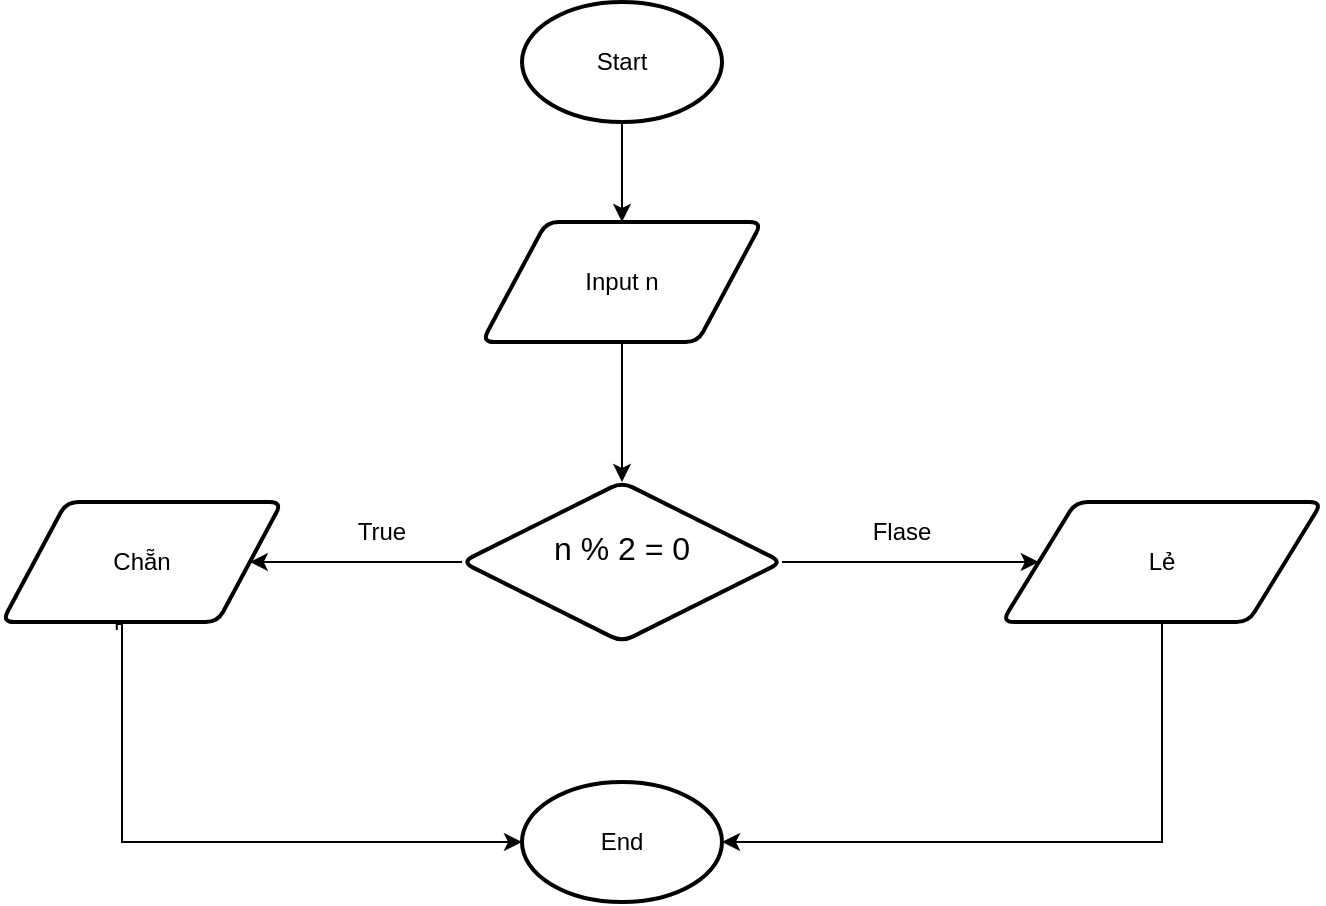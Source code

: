 <mxfile version="28.2.5">
  <diagram name="Trang-1" id="PsLvbpXogJpLWfmkFbIV">
    <mxGraphModel dx="1273" dy="570" grid="1" gridSize="10" guides="1" tooltips="1" connect="1" arrows="1" fold="1" page="1" pageScale="1" pageWidth="3300" pageHeight="4681" math="0" shadow="0">
      <root>
        <mxCell id="0" />
        <mxCell id="1" parent="0" />
        <mxCell id="5FQt6qHdHhDhg6Qdac8G-12" value="" style="edgeStyle=orthogonalEdgeStyle;rounded=0;orthogonalLoop=1;jettySize=auto;html=1;" edge="1" parent="1" source="5FQt6qHdHhDhg6Qdac8G-1" target="5FQt6qHdHhDhg6Qdac8G-2">
          <mxGeometry relative="1" as="geometry" />
        </mxCell>
        <mxCell id="5FQt6qHdHhDhg6Qdac8G-1" value="Start" style="strokeWidth=2;html=1;shape=mxgraph.flowchart.start_1;whiteSpace=wrap;" vertex="1" parent="1">
          <mxGeometry x="460" y="110" width="100" height="60" as="geometry" />
        </mxCell>
        <mxCell id="5FQt6qHdHhDhg6Qdac8G-4" value="" style="edgeStyle=orthogonalEdgeStyle;rounded=0;orthogonalLoop=1;jettySize=auto;html=1;" edge="1" parent="1" source="5FQt6qHdHhDhg6Qdac8G-2" target="5FQt6qHdHhDhg6Qdac8G-3">
          <mxGeometry relative="1" as="geometry" />
        </mxCell>
        <mxCell id="5FQt6qHdHhDhg6Qdac8G-2" value="Input n" style="shape=parallelogram;html=1;strokeWidth=2;perimeter=parallelogramPerimeter;whiteSpace=wrap;rounded=1;arcSize=12;size=0.23;" vertex="1" parent="1">
          <mxGeometry x="440" y="220" width="140" height="60" as="geometry" />
        </mxCell>
        <mxCell id="5FQt6qHdHhDhg6Qdac8G-6" value="" style="edgeStyle=orthogonalEdgeStyle;rounded=0;orthogonalLoop=1;jettySize=auto;html=1;" edge="1" parent="1" source="5FQt6qHdHhDhg6Qdac8G-3" target="5FQt6qHdHhDhg6Qdac8G-5">
          <mxGeometry relative="1" as="geometry" />
        </mxCell>
        <mxCell id="5FQt6qHdHhDhg6Qdac8G-8" value="" style="edgeStyle=orthogonalEdgeStyle;rounded=0;orthogonalLoop=1;jettySize=auto;html=1;" edge="1" parent="1" source="5FQt6qHdHhDhg6Qdac8G-3" target="5FQt6qHdHhDhg6Qdac8G-7">
          <mxGeometry relative="1" as="geometry" />
        </mxCell>
        <mxCell id="5FQt6qHdHhDhg6Qdac8G-3" value="&#xa;&lt;span style=&quot;color: rgb(0, 0, 0); font-family: Arial, sans-serif; font-size: 16px; font-style: normal; font-variant-ligatures: normal; font-variant-caps: normal; font-weight: 400; letter-spacing: normal; orphans: 2; text-align: start; text-indent: 0px; text-transform: none; widows: 2; word-spacing: 0px; -webkit-text-stroke-width: 0px; white-space: pre-wrap; background-color: rgb(255, 255, 255); text-decoration-thickness: initial; text-decoration-style: initial; text-decoration-color: initial; display: inline !important; float: none;&quot;&gt;n % 2 = 0&lt;/span&gt;&#xa;&#xa;" style="rhombus;whiteSpace=wrap;html=1;strokeWidth=2;rounded=1;arcSize=12;" vertex="1" parent="1">
          <mxGeometry x="430" y="350" width="160" height="80" as="geometry" />
        </mxCell>
        <mxCell id="5FQt6qHdHhDhg6Qdac8G-5" value="Chẵn" style="shape=parallelogram;html=1;strokeWidth=2;perimeter=parallelogramPerimeter;whiteSpace=wrap;rounded=1;arcSize=12;size=0.23;" vertex="1" parent="1">
          <mxGeometry x="200" y="360" width="140" height="60" as="geometry" />
        </mxCell>
        <mxCell id="5FQt6qHdHhDhg6Qdac8G-7" value="Lẻ" style="shape=parallelogram;html=1;strokeWidth=2;perimeter=parallelogramPerimeter;whiteSpace=wrap;rounded=1;arcSize=12;size=0.23;" vertex="1" parent="1">
          <mxGeometry x="700" y="360" width="160" height="60" as="geometry" />
        </mxCell>
        <mxCell id="5FQt6qHdHhDhg6Qdac8G-9" value="End" style="strokeWidth=2;html=1;shape=mxgraph.flowchart.start_1;whiteSpace=wrap;" vertex="1" parent="1">
          <mxGeometry x="460" y="500" width="100" height="60" as="geometry" />
        </mxCell>
        <mxCell id="5FQt6qHdHhDhg6Qdac8G-10" style="edgeStyle=orthogonalEdgeStyle;rounded=0;orthogonalLoop=1;jettySize=auto;html=1;entryX=1;entryY=0.5;entryDx=0;entryDy=0;entryPerimeter=0;exitX=0.5;exitY=1;exitDx=0;exitDy=0;" edge="1" parent="1" source="5FQt6qHdHhDhg6Qdac8G-7" target="5FQt6qHdHhDhg6Qdac8G-9">
          <mxGeometry relative="1" as="geometry">
            <Array as="points">
              <mxPoint x="780" y="530" />
            </Array>
          </mxGeometry>
        </mxCell>
        <mxCell id="5FQt6qHdHhDhg6Qdac8G-11" style="edgeStyle=orthogonalEdgeStyle;rounded=0;orthogonalLoop=1;jettySize=auto;html=1;entryX=0;entryY=0.5;entryDx=0;entryDy=0;entryPerimeter=0;exitX=0.41;exitY=1.067;exitDx=0;exitDy=0;exitPerimeter=0;" edge="1" parent="1" source="5FQt6qHdHhDhg6Qdac8G-5" target="5FQt6qHdHhDhg6Qdac8G-9">
          <mxGeometry relative="1" as="geometry">
            <mxPoint x="249" y="391" as="sourcePoint" />
            <Array as="points">
              <mxPoint x="257" y="421" />
              <mxPoint x="260" y="421" />
              <mxPoint x="260" y="530" />
            </Array>
          </mxGeometry>
        </mxCell>
        <mxCell id="5FQt6qHdHhDhg6Qdac8G-13" value="True" style="text;html=1;align=center;verticalAlign=middle;whiteSpace=wrap;rounded=0;" vertex="1" parent="1">
          <mxGeometry x="360" y="360" width="60" height="30" as="geometry" />
        </mxCell>
        <mxCell id="5FQt6qHdHhDhg6Qdac8G-14" value="Flase" style="text;html=1;align=center;verticalAlign=middle;whiteSpace=wrap;rounded=0;" vertex="1" parent="1">
          <mxGeometry x="620" y="360" width="60" height="30" as="geometry" />
        </mxCell>
      </root>
    </mxGraphModel>
  </diagram>
</mxfile>
